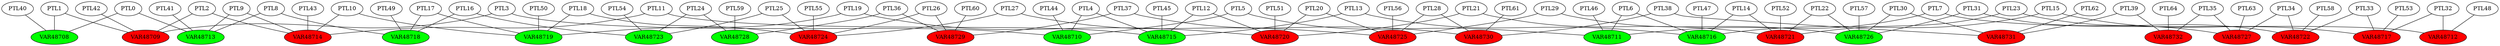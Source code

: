 graph model {
PTL0 -- VAR48708;

PTL0 -- VAR48713;

PTL1 -- VAR48708;

PTL1 -- VAR48709;

PTL2 -- VAR48709;

PTL2 -- VAR48714;

PTL3 -- VAR48709;

PTL3 -- VAR48710;

PTL4 -- VAR48710;

PTL4 -- VAR48715;

PTL5 -- VAR48710;

PTL5 -- VAR48711;

PTL6 -- VAR48711;

PTL6 -- VAR48716;

PTL7 -- VAR48711;

PTL7 -- VAR48712;

PTL8 -- VAR48713;

PTL8 -- VAR48718;

PTL9 -- VAR48713;

PTL9 -- VAR48714;

PTL10 -- VAR48714;

PTL10 -- VAR48719;

PTL11 -- VAR48714;

PTL11 -- VAR48715;

PTL12 -- VAR48715;

PTL12 -- VAR48720;

PTL13 -- VAR48715;

PTL13 -- VAR48716;

PTL14 -- VAR48716;

PTL14 -- VAR48721;

PTL15 -- VAR48716;

PTL15 -- VAR48717;

PTL16 -- VAR48718;

PTL16 -- VAR48723;

PTL17 -- VAR48718;

PTL17 -- VAR48719;

PTL18 -- VAR48719;

PTL18 -- VAR48724;

PTL19 -- VAR48719;

PTL19 -- VAR48720;

PTL20 -- VAR48720;

PTL20 -- VAR48725;

PTL21 -- VAR48720;

PTL21 -- VAR48721;

PTL22 -- VAR48721;

PTL22 -- VAR48726;

PTL23 -- VAR48721;

PTL23 -- VAR48722;

PTL24 -- VAR48723;

PTL24 -- VAR48728;

PTL25 -- VAR48723;

PTL25 -- VAR48724;

PTL26 -- VAR48724;

PTL26 -- VAR48729;

PTL27 -- VAR48724;

PTL27 -- VAR48725;

PTL28 -- VAR48725;

PTL28 -- VAR48730;

PTL29 -- VAR48725;

PTL29 -- VAR48726;

PTL30 -- VAR48726;

PTL30 -- VAR48731;

PTL31 -- VAR48726;

PTL31 -- VAR48727;

PTL32 -- VAR48712;

PTL32 -- VAR48717;

PTL33 -- VAR48717;

PTL33 -- VAR48722;

PTL34 -- VAR48722;

PTL34 -- VAR48727;

PTL35 -- VAR48727;

PTL35 -- VAR48732;

PTL36 -- VAR48728;

PTL36 -- VAR48729;

PTL37 -- VAR48729;

PTL37 -- VAR48730;

PTL38 -- VAR48730;

PTL38 -- VAR48731;

PTL39 -- VAR48731;

PTL39 -- VAR48732;

PTL40 -- VAR48708;

PTL41 -- VAR48713;

PTL42 -- VAR48709;

PTL43 -- VAR48714;

PTL44 -- VAR48710;

PTL45 -- VAR48715;

PTL46 -- VAR48711;

PTL47 -- VAR48716;

PTL48 -- VAR48712;

PTL49 -- VAR48718;

PTL50 -- VAR48719;

PTL51 -- VAR48720;

PTL52 -- VAR48721;

PTL53 -- VAR48717;

PTL54 -- VAR48723;

PTL55 -- VAR48724;

PTL56 -- VAR48725;

PTL57 -- VAR48726;

PTL58 -- VAR48722;

PTL59 -- VAR48728;

PTL60 -- VAR48729;

PTL61 -- VAR48730;

PTL62 -- VAR48731;

PTL63 -- VAR48727;

PTL64 -- VAR48732;

VAR48708 [style=filled fillcolor=green];
VAR48713 [style=filled fillcolor=green];
VAR48709 [style=filled fillcolor=red];
VAR48714 [style=filled fillcolor=red];
VAR48710 [style=filled fillcolor=green];
VAR48715 [style=filled fillcolor=green];
VAR48711 [style=filled fillcolor=green];
VAR48716 [style=filled fillcolor=green];
VAR48712 [style=filled fillcolor=red];
VAR48718 [style=filled fillcolor=green];
VAR48719 [style=filled fillcolor=green];
VAR48720 [style=filled fillcolor=red];
VAR48721 [style=filled fillcolor=red];
VAR48717 [style=filled fillcolor=red];
VAR48723 [style=filled fillcolor=green];
VAR48724 [style=filled fillcolor=red];
VAR48725 [style=filled fillcolor=red];
VAR48726 [style=filled fillcolor=green];
VAR48722 [style=filled fillcolor=red];
VAR48728 [style=filled fillcolor=green];
VAR48729 [style=filled fillcolor=red];
VAR48730 [style=filled fillcolor=red];
VAR48731 [style=filled fillcolor=red];
VAR48727 [style=filled fillcolor=red];
VAR48732 [style=filled fillcolor=red];
}
